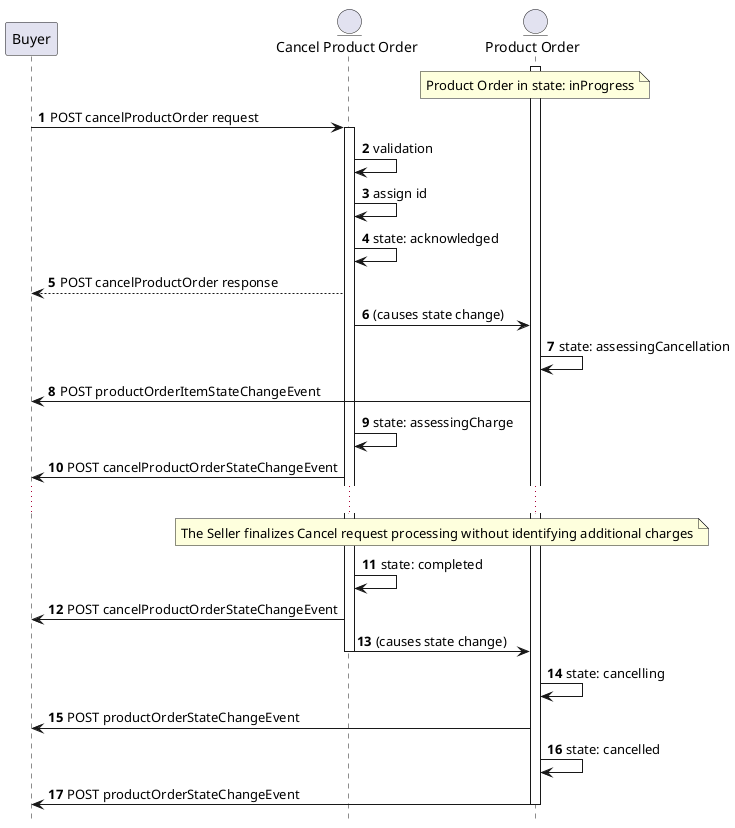 @startuml

hide footbox

participant Buyer
entity "Cancel Product Order" as CPO
entity "Product Order" as PO

autonumber
activate PO
note over PO: Product Order in state: inProgress
Buyer -> CPO : POST cancelProductOrder request
activate CPO
CPO -> CPO: validation
CPO -> CPO: assign id
CPO -> CPO: state: acknowledged
CPO --> Buyer: POST cancelProductOrder response

CPO -> PO: (causes state change)
PO -> PO: state: assessingCancellation
PO -> Buyer: POST productOrderItemStateChangeEvent

CPO -> CPO: state: assessingCharge
CPO -> Buyer: POST cancelProductOrderStateChangeEvent

...
note over CPO, PO: The Seller finalizes Cancel request processing without identifying additional charges

CPO -> CPO: state: completed
CPO -> Buyer: POST cancelProductOrderStateChangeEvent
CPO -> PO: (causes state change)
deactivate CPO

PO -> PO: state: cancelling
PO -> Buyer: POST productOrderStateChangeEvent
PO -> PO: state: cancelled
PO -> Buyer: POST productOrderStateChangeEvent
deactivate PO

@enduml